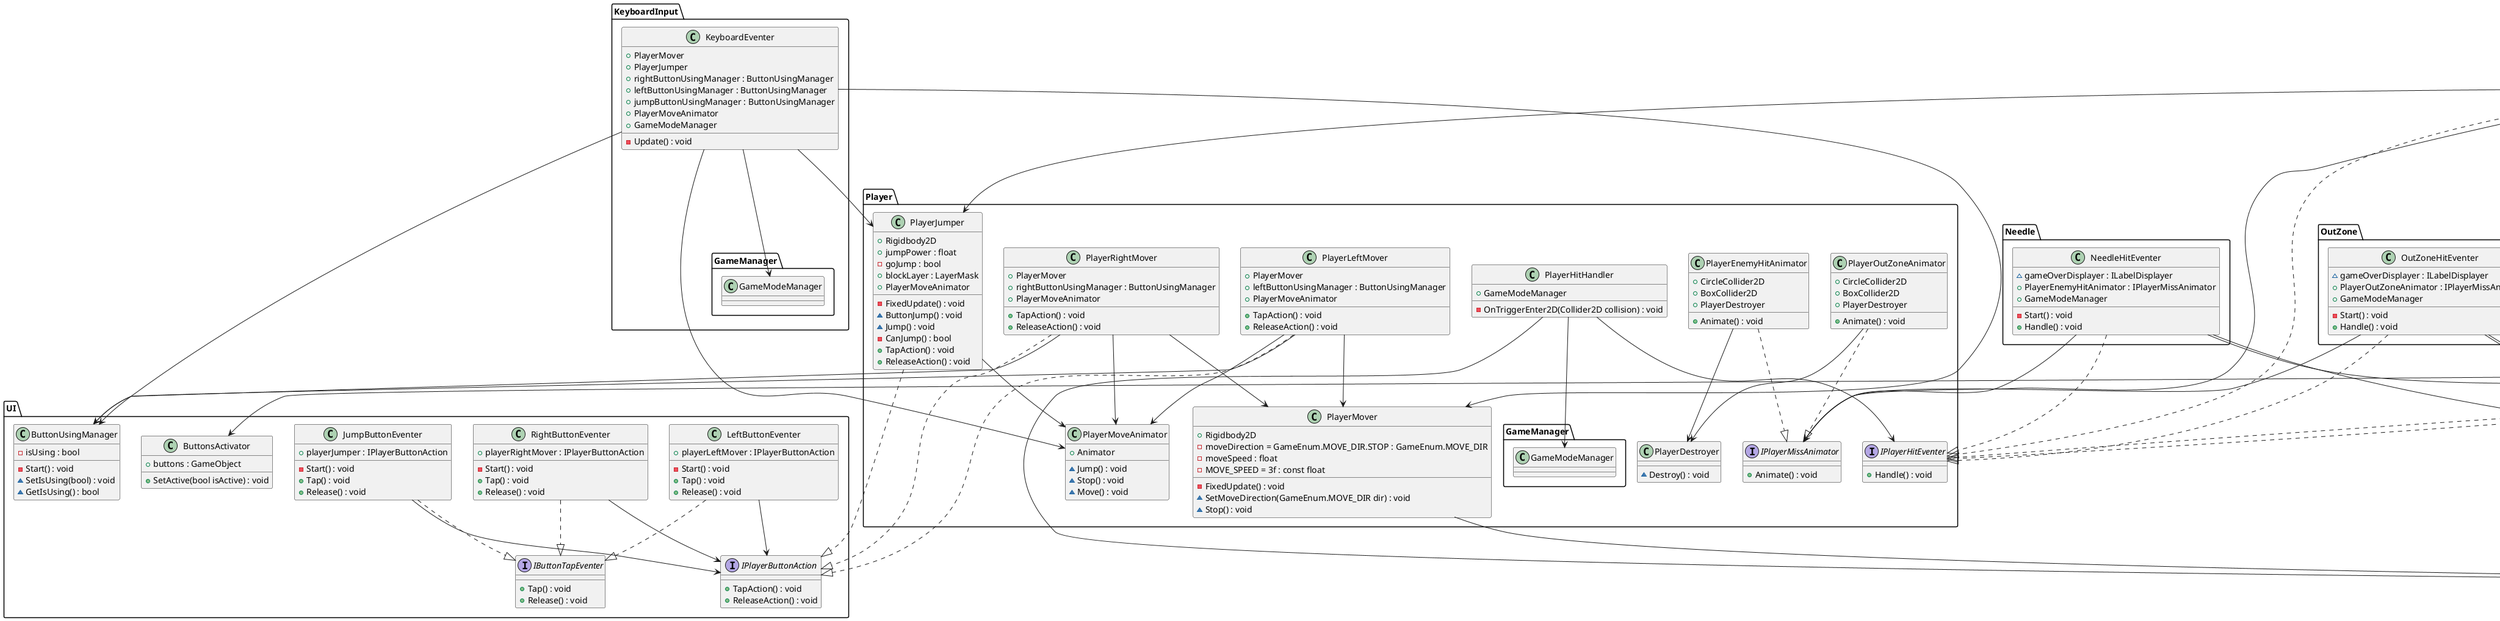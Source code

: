 @startuml TheRun
class GameEnum{
    + MOVE_DIR : enum
    + GAME_MODE : enum
}

interface ILabelDisplayer{
    + Show() : void
}

namespace UI{
    interface IButtonTapEventer{
        + Tap() : void
        + Release() : void
    }

    interface IPlayerButtonAction{
        + TapAction() : void
        + ReleaseAction() : void
    }

    class LeftButtonEventer{
        + playerLeftMover : IPlayerButtonAction
        - Start() : void
        + Tap() : void
        + Release() : void
    }
    LeftButtonEventer ..|> IButtonTapEventer
    LeftButtonEventer --> IPlayerButtonAction
    
    class RightButtonEventer{
        + playerRightMover : IPlayerButtonAction
        - Start() : void
        + Tap() : void
        + Release() : void
    }
    RightButtonEventer ..|> IButtonTapEventer
    RightButtonEventer --> IPlayerButtonAction
    
    class JumpButtonEventer{
        + playerJumper : IPlayerButtonAction
        - Start() : void
        + Tap() : void
        + Release() : void
    }
    JumpButtonEventer ..|> IButtonTapEventer
    JumpButtonEventer --> IPlayerButtonAction

    class ButtonUsingManager{
        - isUsing : bool
        - Start() : void
        ~ SetIsUsing(bool) : void
        ~ GetIsUsing() : bool
    }

    class ButtonsActivator{
        + buttons : GameObject
        + SetActive(bool isActive) : void
    }

}

namespace Player{
    interface IPlayerHitEventer{
        + Handle() : void
    }

    interface IPlayerMissAnimator{
        + Animate() : void
    }

    class PlayerLeftMover{
        + PlayerMover
        + leftButtonUsingManager : ButtonUsingManager
        + PlayerMoveAnimator
        + TapAction() : void
        + ReleaseAction() : void
    }
    PlayerLeftMover ..|> UI.IPlayerButtonAction
    PlayerLeftMover --> PlayerMover
    PlayerLeftMover --> UI.ButtonUsingManager
    PlayerLeftMover --> PlayerMoveAnimator

    class PlayerRightMover{
        + PlayerMover
        + rightButtonUsingManager : ButtonUsingManager
        + PlayerMoveAnimator
        + TapAction() : void
        + ReleaseAction() : void
    }
    PlayerRightMover ..|> UI.IPlayerButtonAction
    PlayerRightMover --> PlayerMover
    PlayerRightMover --> UI.ButtonUsingManager
    PlayerRightMover --> PlayerMoveAnimator

    class PlayerMover{
        + Rigidbody2D
        - moveDirection = GameEnum.MOVE_DIR.STOP : GameEnum.MOVE_DIR
        - moveSpeed : float
        - MOVE_SPEED = 3f : const float 
        - FixedUpdate() : void
        ~ SetMoveDirection(GameEnum.MOVE_DIR dir) : void
        ~ Stop() : void
    }
    PlayerMover --> .GameEnum

    class PlayerJumper{
        + Rigidbody2D
        + jumpPower : float
        - goJump : bool
        + blockLayer : LayerMask
        + PlayerMoveAnimator
        - FixedUpdate() : void
        ~ ButtonJump() : void
        ~ Jump() : void
        - CanJump() : bool
        + TapAction() : void
        + ReleaseAction() : void
    }
    PlayerJumper ..|>  UI.IPlayerButtonAction
    PlayerJumper --> PlayerMoveAnimator

    class PlayerHitHandler{
        + GameModeManager
        - OnTriggerEnter2D(Collider2D collision) : void
    }
    PlayerHitHandler --> GameManager.GameModeManager
    PlayerHitHandler --> Player.IPlayerHitEventer
    PlayerHitHandler --> .GameEnum

    class PlayerDestroyer{
        ~ Destroy() : void
    }

     class PlayerEnemyHitAnimator{
         + CircleCollider2D
         + BoxCollider2D
         + PlayerDestroyer
         + Animate() : void
    }
    PlayerEnemyHitAnimator ..|> IPlayerMissAnimator
    PlayerEnemyHitAnimator --> PlayerDestroyer

    class PlayerOutZoneAnimator{
        + CircleCollider2D
        + BoxCollider2D
        + PlayerDestroyer
        + Animate() : void
    }
    PlayerOutZoneAnimator ..|> IPlayerMissAnimator
    PlayerOutZoneAnimator --> PlayerDestroyer

    class PlayerMoveAnimator{
        + Animator
        ~ Jump() : void
        ~ Stop() : void
        ~ Move() : void
    }

}

namespace KeyboardInput{
    class KeyboardEventer{
        + PlayerMover
        + PlayerJumper
        + rightButtonUsingManager : ButtonUsingManager
        + leftButtonUsingManager : ButtonUsingManager
        + jumpButtonUsingManager : ButtonUsingManager
        + PlayerMoveAnimator
        + GameModeManager
        - Update() : void
    }
    KeyboardEventer --> Player.PlayerMover
    KeyboardEventer --> Player.PlayerJumper
    KeyboardEventer --> UI.ButtonUsingManager
    KeyboardEventer --> GameManager.GameModeManager
    KeyboardEventer --> Player.PlayerMoveAnimator
}

namespace GameScene{
    class GameOverDisplayer{
        + gameOver : GameObject
        ~ Show() : void
    }
    GameOverDisplayer ..|> .ILabelDisplayer

    class GameClearDisplayer{
        + gameClear : GameObject
        ~ Show() : void
    }
    GameClearDisplayer ..|> .ILabelDisplayer
}

namespace GameManager{
    class GameModeManager{
        - gameMode : GameEnum.GAME_MODE
        - Start() : void
        ~ GetGameMode() : GameEnum.GAME_MODE
        ~ SetGameMode(GameEnum.GAME_MODE gameMode) : void
    }
    GameModeManager --> .GameEnum
}

namespace Enemy{
    class EnemyMover{
        - moveDirection : GameEnum.MOVE_DIR
        + Rigidbody2D
        + moveSpeed : float
        + blockLayer : LayerMask
        - Start() : void
        - FixedUpdate() : void
    }
    EnemyMover --> .GameEnum

    class EnemyHitEventer{
        + player : Transform
        + PlayerJumper
        + PlayerEnemyHitAnimator : IPlayerMissAnimator
        + EnemyDestroyer
        + GameModeManager
        ~ gameOverDisplayer : ILabelDisplayer
        - Start() : void
        + Handle() : void
    }
    EnemyHitEventer ..|> Player.IPlayerHitEventer
    EnemyHitEventer --> Player.PlayerJumper
    EnemyHitEventer --> Player.IPlayerMissAnimator
    EnemyHitEventer --> EnemyDestroyer
    EnemyHitEventer --> GameManager.GameModeManager
    EnemyHitEventer --> .ILabelDisplayer

    class EnemyDestroyer{
        ~ Destroy() : void
    }

}

namespace Orb{
    class OrbDestroyer{
        ~ Destroy() : void
    }

    class OrbHitEventer{
        + OrbDestroyer
        + OrbManager
        + ScoreManager
        + Handle() : void
    }
    OrbHitEventer ..|> Player.IPlayerHitEventer
    OrbHitEventer --> OrbDestroyer
    OrbHitEventer --> OrbManager
    OrbHitEventer --> Score.ScoreManager

    class OrbManager{
        + ORB_POINT : int
        ~ GetOrbPoint() : int
    }

}

namespace Score{
    class ScoreManager{
        + int MAX_SCORE = 999999
        - int score = 0
        - Awake() : void
        ~ AddScore(int point) : void
        ~ GetScore() : int
    }

    class ScoreDisplayer{
        + ScoreManager
        - displayScore = 0 : int
        + textComponent : Text
        - Update() : void
        - RefreshScore() : void
    }
    ScoreDisplayer --> ScoreManager : 監視
}

namespace OutZone{
    class OutZoneHitEventer{
        ~ gameOverDisplayer : ILabelDisplayer
        + PlayerOutZoneAnimator : IPlayerMissAnimator
        + GameModeManager
        - Start() : void
        + Handle() : void
    }
    OutZoneHitEventer ..|> Player.IPlayerHitEventer
    OutZoneHitEventer --> .ILabelDisplayer
    OutZoneHitEventer --> Player.IPlayerMissAnimator
    OutZoneHitEventer --> GameManager.GameModeManager    
}

namespace Goal{
    class GoalHitEventer{
        ~ gameClearDisplayer : ILabelDisplayer
        + ButtonsActivator
        + GameModeManager
        - Start() : void
        + Handle() : void
    }
    GoalHitEventer ..|> Player.IPlayerHitEventer
    GoalHitEventer --> .ILabelDisplayer
    GoalHitEventer --> UI.ButtonsActivator
    GoalHitEventer --> GameManager.GameModeManager
    GoalHitEventer --> .GameEnum
}

namespace Needle{
    class NeedleHitEventer{
        ~ gameOverDisplayer : ILabelDisplayer
        + PlayerEnemyHitAnimator : IPlayerMissAnimator
        + GameModeManager
        - Start() : void
        + Handle() : void
    }
    NeedleHitEventer ..|> Player.IPlayerHitEventer
    NeedleHitEventer --> Player.IPlayerMissAnimator
    NeedleHitEventer --> GameManager.GameModeManager
    NeedleHitEventer --> .ILabelDisplayer
}
@enduml